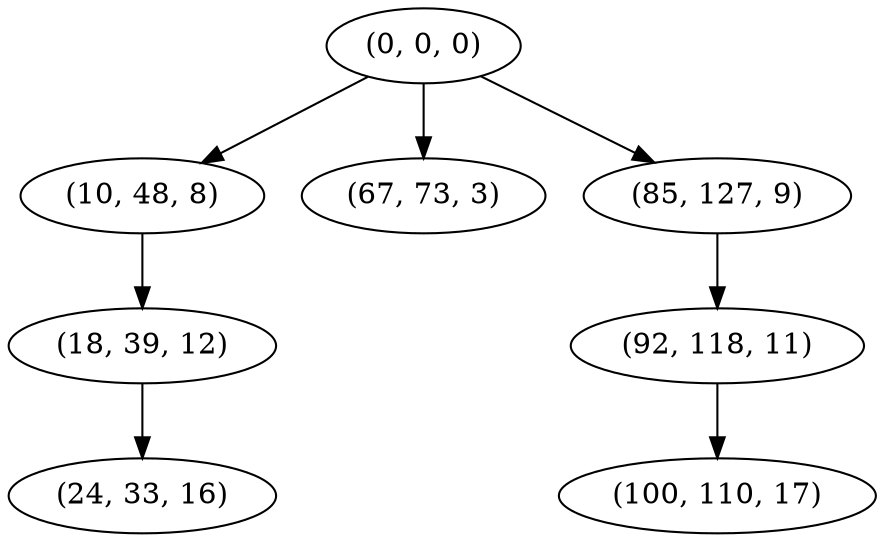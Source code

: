 digraph tree {
    "(0, 0, 0)";
    "(10, 48, 8)";
    "(18, 39, 12)";
    "(24, 33, 16)";
    "(67, 73, 3)";
    "(85, 127, 9)";
    "(92, 118, 11)";
    "(100, 110, 17)";
    "(0, 0, 0)" -> "(10, 48, 8)";
    "(0, 0, 0)" -> "(67, 73, 3)";
    "(0, 0, 0)" -> "(85, 127, 9)";
    "(10, 48, 8)" -> "(18, 39, 12)";
    "(18, 39, 12)" -> "(24, 33, 16)";
    "(85, 127, 9)" -> "(92, 118, 11)";
    "(92, 118, 11)" -> "(100, 110, 17)";
}
